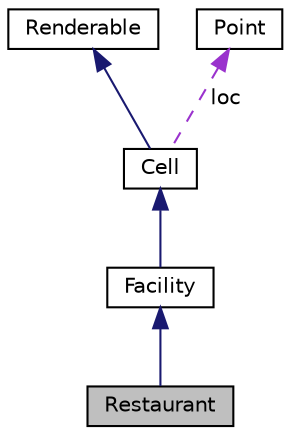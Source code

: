 digraph "Restaurant"
{
  edge [fontname="Helvetica",fontsize="10",labelfontname="Helvetica",labelfontsize="10"];
  node [fontname="Helvetica",fontsize="10",shape=record];
  Node1 [label="Restaurant",height=0.2,width=0.4,color="black", fillcolor="grey75", style="filled", fontcolor="black"];
  Node2 -> Node1 [dir="back",color="midnightblue",fontsize="10",style="solid"];
  Node2 [label="Facility",height=0.2,width=0.4,color="black", fillcolor="white", style="filled",URL="$classFacility.html"];
  Node3 -> Node2 [dir="back",color="midnightblue",fontsize="10",style="solid"];
  Node3 [label="Cell",height=0.2,width=0.4,color="black", fillcolor="white", style="filled",URL="$classCell.html"];
  Node4 -> Node3 [dir="back",color="midnightblue",fontsize="10",style="solid"];
  Node4 [label="Renderable",height=0.2,width=0.4,color="black", fillcolor="white", style="filled",URL="$classRenderable.html"];
  Node5 -> Node3 [dir="back",color="darkorchid3",fontsize="10",style="dashed",label=" loc" ];
  Node5 [label="Point",height=0.2,width=0.4,color="black", fillcolor="white", style="filled",URL="$classPoint.html"];
}
